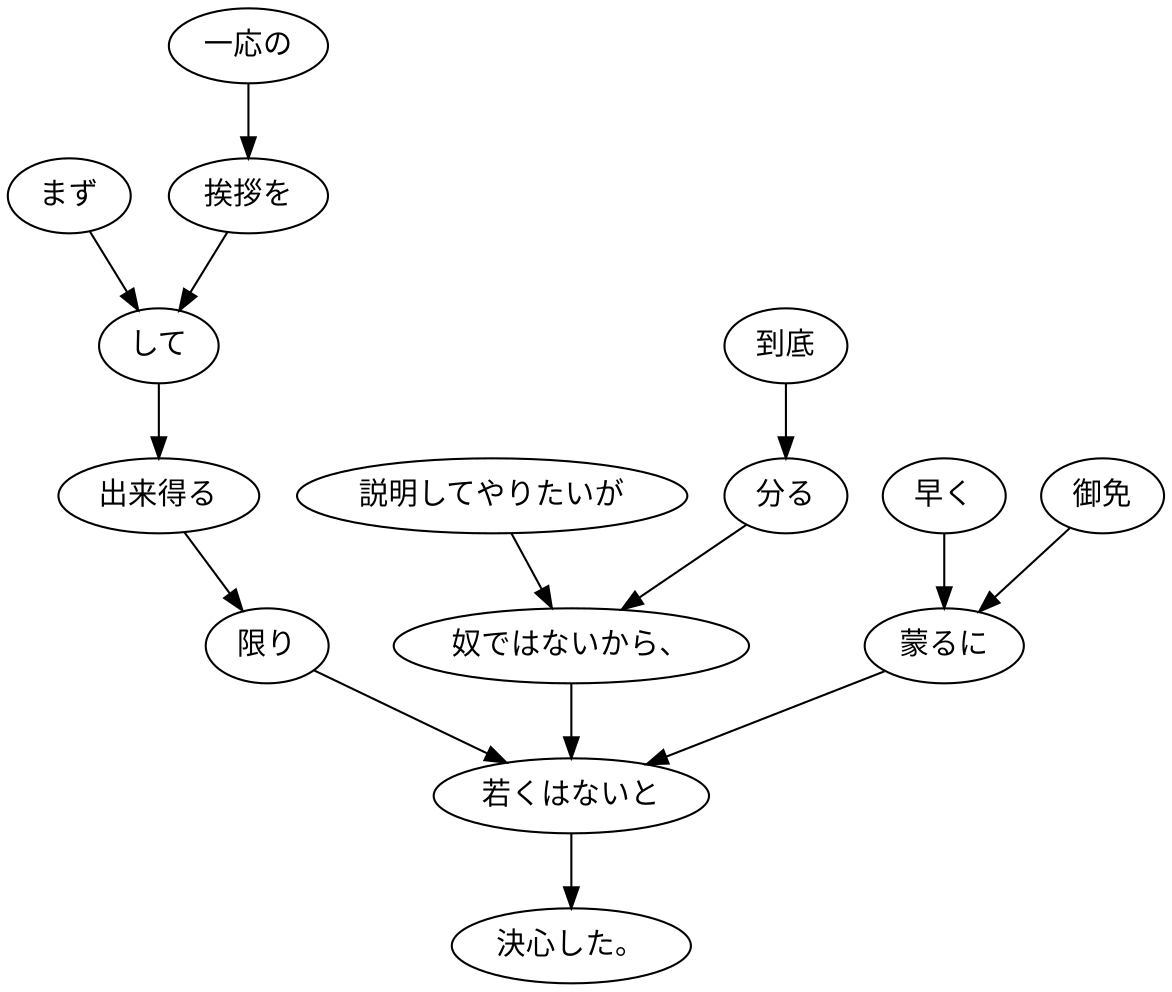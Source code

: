 digraph graph719 {
	node0 [label="説明してやりたいが"];
	node1 [label="到底"];
	node2 [label="分る"];
	node3 [label="奴ではないから、"];
	node4 [label="まず"];
	node5 [label="一応の"];
	node6 [label="挨拶を"];
	node7 [label="して"];
	node8 [label="出来得る"];
	node9 [label="限り"];
	node10 [label="早く"];
	node11 [label="御免"];
	node12 [label="蒙るに"];
	node13 [label="若くはないと"];
	node14 [label="決心した。"];
	node0 -> node3;
	node1 -> node2;
	node2 -> node3;
	node3 -> node13;
	node4 -> node7;
	node5 -> node6;
	node6 -> node7;
	node7 -> node8;
	node8 -> node9;
	node9 -> node13;
	node10 -> node12;
	node11 -> node12;
	node12 -> node13;
	node13 -> node14;
}
